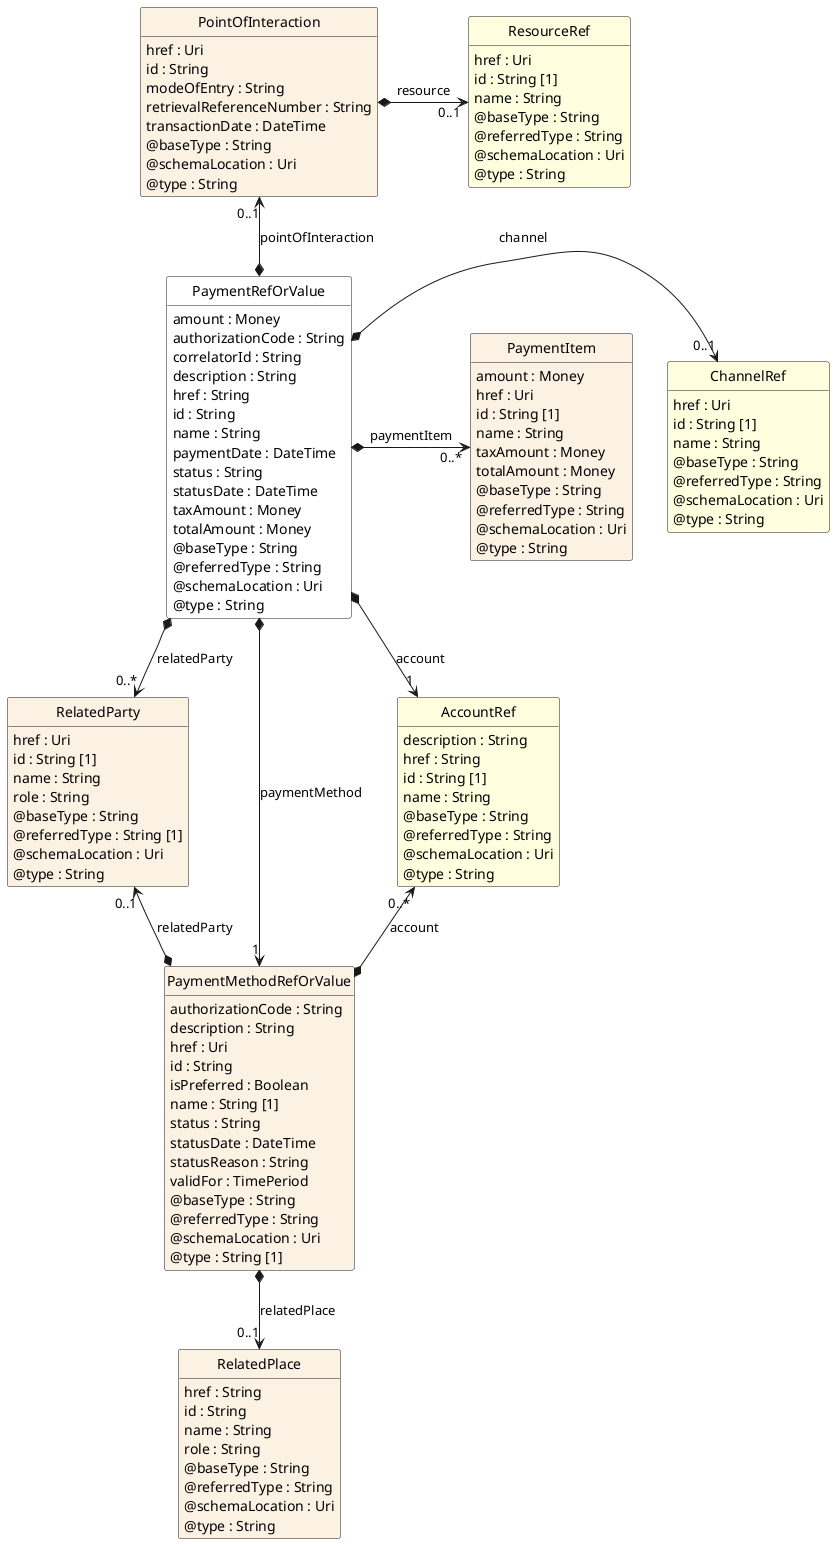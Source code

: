 @startuml
hide circle
hide methods
hide stereotype
show <<Enumeration>> stereotype
skinparam class {
   BackgroundColor<<Enumeration>> #E6F5F7
   BackgroundColor<<Ref>> #FFFFE0
   BackgroundColor<<Pivot>> #FFFFFFF
   BackgroundColor<<SimpleType>> #E2F0DA
   BackgroundColor #FCF2E3
}

class PaymentRefOrValue <<Pivot>> {
    amount : Money
    authorizationCode : String
    correlatorId : String
    description : String
    href : String
    id : String
    name : String
    paymentDate : DateTime
    status : String
    statusDate : DateTime
    taxAmount : Money
    totalAmount : Money
    @baseType : String
    @referredType : String
    @schemaLocation : Uri
    @type : String
}

class ChannelRef  <<Ref>> {
    href : Uri
    id : String [1]
    name : String
    @baseType : String
    @referredType : String
    @schemaLocation : Uri
    @type : String
}

class PointOfInteraction  {
    href : Uri
    id : String
    modeOfEntry : String
    retrievalReferenceNumber : String
    transactionDate : DateTime
    @baseType : String
    @schemaLocation : Uri
    @type : String
}

class ResourceRef  <<Ref>> {
    href : Uri
    id : String [1]
    name : String
    @baseType : String
    @referredType : String
    @schemaLocation : Uri
    @type : String
}

class RelatedParty  {
    href : Uri
    id : String [1]
    name : String
    role : String
    @baseType : String
    @referredType : String [1]
    @schemaLocation : Uri
    @type : String
}

class PaymentItem  {
    amount : Money
    href : Uri
    id : String [1]
    name : String
    taxAmount : Money
    totalAmount : Money
    @baseType : String
    @referredType : String
    @schemaLocation : Uri
    @type : String
}

class PaymentMethodRefOrValue  {
    authorizationCode : String
    description : String
    href : Uri
    id : String
    isPreferred : Boolean
    name : String [1]
    status : String
    statusDate : DateTime
    statusReason : String
    validFor : TimePeriod
    @baseType : String
    @referredType : String
    @schemaLocation : Uri
    @type : String [1]
}

class RelatedPlace  {
    href : String
    id : String
    name : String
    role : String
    @baseType : String
    @referredType : String
    @schemaLocation : Uri
    @type : String
}

class AccountRef  <<Ref>> {
    description : String
    href : String
    id : String [1]
    name : String
    @baseType : String
    @referredType : String
    @schemaLocation : Uri
    @type : String
}

PaymentRefOrValue *-->  "1" AccountRef : account

PaymentRefOrValue *-->  "0..*" RelatedParty : relatedParty

PaymentRefOrValue *-->  "1" PaymentMethodRefOrValue : paymentMethod

AccountRef "0..*" <--* PaymentMethodRefOrValue : account

RelatedParty "0..1" <--* PaymentMethodRefOrValue : relatedParty

ChannelRef "0..1" <-left-* PaymentRefOrValue : channel

PaymentRefOrValue *-right-> "0..*" PaymentItem : paymentItem

PointOfInteraction "0..1" <--* PaymentRefOrValue : pointOfInteraction

PaymentMethodRefOrValue *-->  "0..1" RelatedPlace : relatedPlace

PointOfInteraction *-right-> "0..1" ResourceRef : resource

@enduml